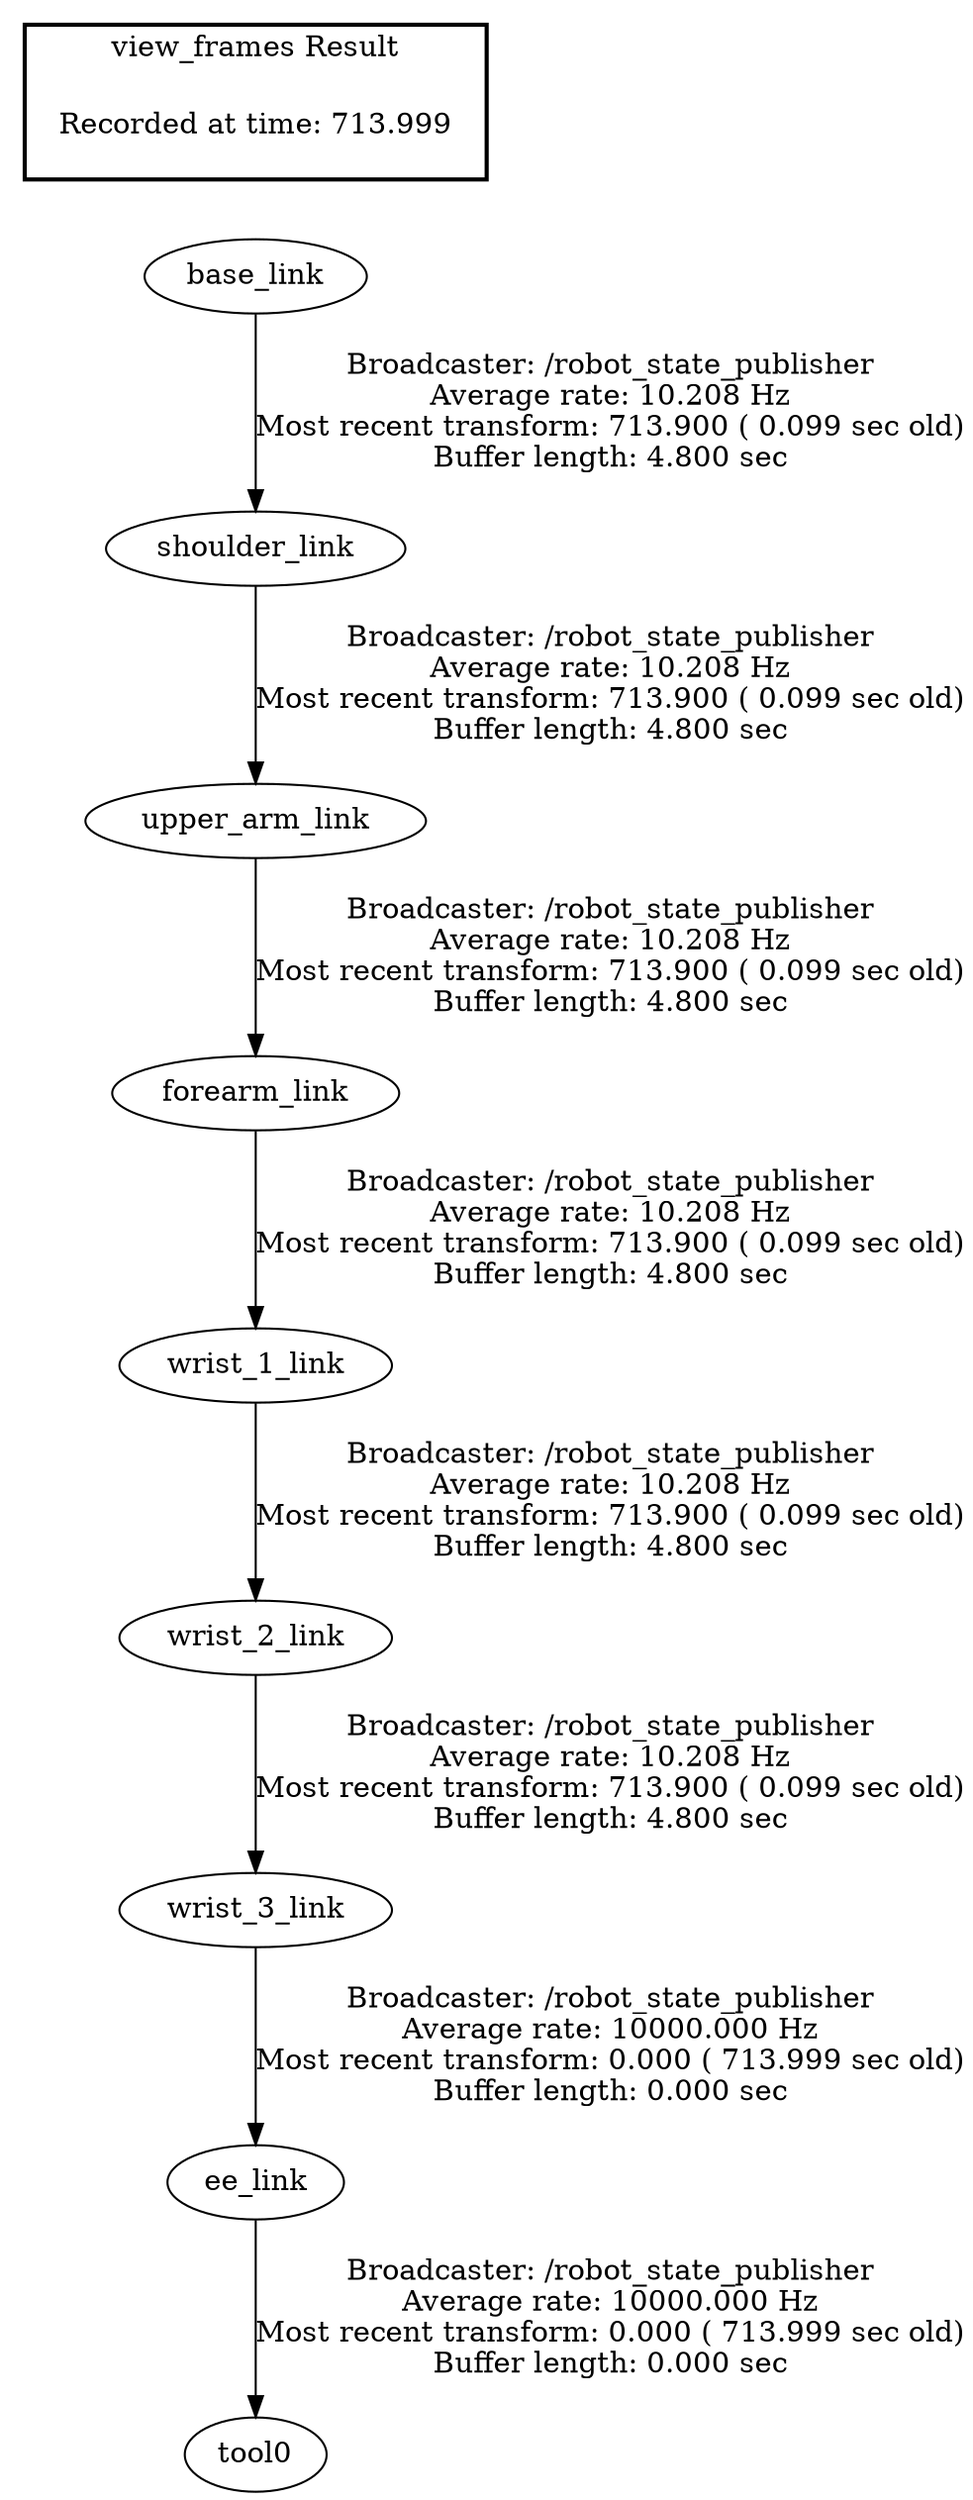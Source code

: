 digraph G {
"ee_link" -> "tool0"[label="Broadcaster: /robot_state_publisher\nAverage rate: 10000.000 Hz\nMost recent transform: 0.000 ( 713.999 sec old)\nBuffer length: 0.000 sec\n"];
"wrist_3_link" -> "ee_link"[label="Broadcaster: /robot_state_publisher\nAverage rate: 10000.000 Hz\nMost recent transform: 0.000 ( 713.999 sec old)\nBuffer length: 0.000 sec\n"];
"wrist_2_link" -> "wrist_3_link"[label="Broadcaster: /robot_state_publisher\nAverage rate: 10.208 Hz\nMost recent transform: 713.900 ( 0.099 sec old)\nBuffer length: 4.800 sec\n"];
"upper_arm_link" -> "forearm_link"[label="Broadcaster: /robot_state_publisher\nAverage rate: 10.208 Hz\nMost recent transform: 713.900 ( 0.099 sec old)\nBuffer length: 4.800 sec\n"];
"shoulder_link" -> "upper_arm_link"[label="Broadcaster: /robot_state_publisher\nAverage rate: 10.208 Hz\nMost recent transform: 713.900 ( 0.099 sec old)\nBuffer length: 4.800 sec\n"];
"base_link" -> "shoulder_link"[label="Broadcaster: /robot_state_publisher\nAverage rate: 10.208 Hz\nMost recent transform: 713.900 ( 0.099 sec old)\nBuffer length: 4.800 sec\n"];
"forearm_link" -> "wrist_1_link"[label="Broadcaster: /robot_state_publisher\nAverage rate: 10.208 Hz\nMost recent transform: 713.900 ( 0.099 sec old)\nBuffer length: 4.800 sec\n"];
"wrist_1_link" -> "wrist_2_link"[label="Broadcaster: /robot_state_publisher\nAverage rate: 10.208 Hz\nMost recent transform: 713.900 ( 0.099 sec old)\nBuffer length: 4.800 sec\n"];
edge [style=invis];
 subgraph cluster_legend { style=bold; color=black; label ="view_frames Result";
"Recorded at time: 713.999"[ shape=plaintext ] ;
 }->"base_link";
}